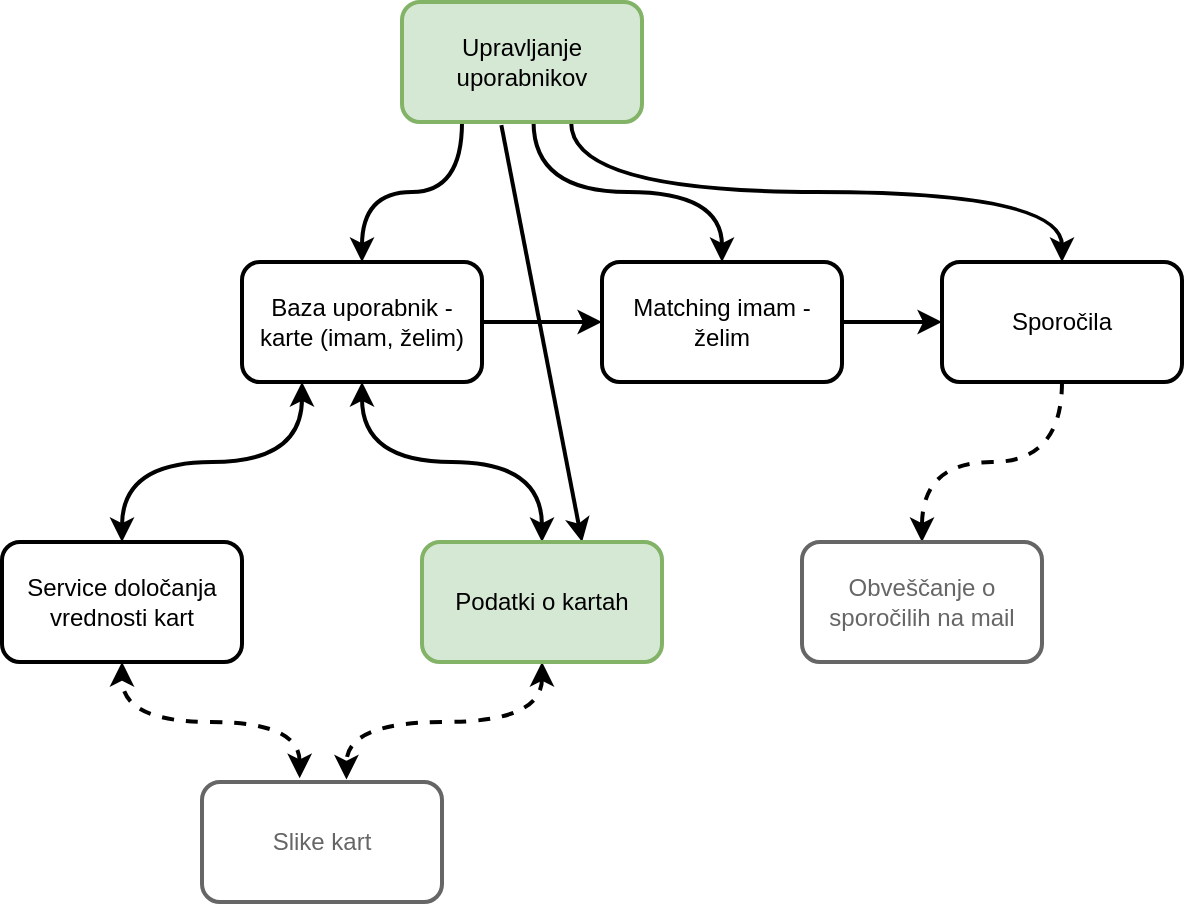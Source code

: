 <mxfile version="13.9.2" type="github">
  <diagram id="G09sYua1eB9s22Px_hje" name="Page-1">
    <mxGraphModel dx="1422" dy="796" grid="1" gridSize="10" guides="1" tooltips="1" connect="1" arrows="1" fold="1" page="1" pageScale="1" pageWidth="827" pageHeight="1169" math="0" shadow="0">
      <root>
        <mxCell id="0" />
        <mxCell id="1" parent="0" />
        <mxCell id="_5K8WuH-TR4IDPXa7d1b-11" style="edgeStyle=orthogonalEdgeStyle;curved=1;rounded=0;orthogonalLoop=1;jettySize=auto;html=1;exitX=0.5;exitY=0;exitDx=0;exitDy=0;entryX=0.25;entryY=1;entryDx=0;entryDy=0;startArrow=classic;startFill=1;fontColor=#666666;strokeWidth=2;" parent="1" source="x70o4VMEUT4BFZt0m60u-3" target="_5K8WuH-TR4IDPXa7d1b-3" edge="1">
          <mxGeometry relative="1" as="geometry" />
        </mxCell>
        <mxCell id="x70o4VMEUT4BFZt0m60u-3" value="&lt;span&gt;Service določanja vrednosti kart&lt;/span&gt;" style="rounded=1;whiteSpace=wrap;html=1;strokeWidth=2;" parent="1" vertex="1">
          <mxGeometry x="40" y="310" width="120" height="60" as="geometry" />
        </mxCell>
        <mxCell id="_5K8WuH-TR4IDPXa7d1b-7" style="edgeStyle=orthogonalEdgeStyle;curved=1;rounded=0;orthogonalLoop=1;jettySize=auto;html=1;fontColor=#666666;entryX=0.5;entryY=0;entryDx=0;entryDy=0;exitX=0.705;exitY=1.007;exitDx=0;exitDy=0;exitPerimeter=0;strokeWidth=2;" parent="1" source="x70o4VMEUT4BFZt0m60u-4" target="_5K8WuH-TR4IDPXa7d1b-1" edge="1">
          <mxGeometry relative="1" as="geometry">
            <mxPoint x="570" y="160" as="targetPoint" />
          </mxGeometry>
        </mxCell>
        <mxCell id="_5K8WuH-TR4IDPXa7d1b-16" style="edgeStyle=orthogonalEdgeStyle;curved=1;rounded=0;orthogonalLoop=1;jettySize=auto;html=1;exitX=0.548;exitY=0.998;exitDx=0;exitDy=0;entryX=0.5;entryY=0;entryDx=0;entryDy=0;startArrow=none;startFill=0;fontColor=#666666;exitPerimeter=0;strokeWidth=2;" parent="1" source="x70o4VMEUT4BFZt0m60u-4" target="_5K8WuH-TR4IDPXa7d1b-6" edge="1">
          <mxGeometry relative="1" as="geometry" />
        </mxCell>
        <mxCell id="_5K8WuH-TR4IDPXa7d1b-17" style="edgeStyle=orthogonalEdgeStyle;curved=1;rounded=0;orthogonalLoop=1;jettySize=auto;html=1;entryX=0.5;entryY=0;entryDx=0;entryDy=0;startArrow=none;startFill=0;fontColor=#666666;exitX=0.25;exitY=1;exitDx=0;exitDy=0;strokeWidth=2;" parent="1" source="x70o4VMEUT4BFZt0m60u-4" target="_5K8WuH-TR4IDPXa7d1b-3" edge="1">
          <mxGeometry relative="1" as="geometry" />
        </mxCell>
        <mxCell id="TPeeW8zTjDUNvr2eRWPr-2" style="rounded=0;orthogonalLoop=1;jettySize=auto;html=1;exitX=0.414;exitY=1.026;exitDx=0;exitDy=0;entryX=0.667;entryY=0;entryDx=0;entryDy=0;entryPerimeter=0;exitPerimeter=0;strokeWidth=2;" edge="1" parent="1" source="x70o4VMEUT4BFZt0m60u-4" target="_5K8WuH-TR4IDPXa7d1b-2">
          <mxGeometry relative="1" as="geometry" />
        </mxCell>
        <mxCell id="x70o4VMEUT4BFZt0m60u-4" value="Upravljanje uporabnikov" style="rounded=1;whiteSpace=wrap;html=1;fillColor=#d5e8d4;strokeColor=#82b366;strokeWidth=2;" parent="1" vertex="1">
          <mxGeometry x="240" y="40" width="120" height="60" as="geometry" />
        </mxCell>
        <mxCell id="_5K8WuH-TR4IDPXa7d1b-8" style="edgeStyle=orthogonalEdgeStyle;curved=1;rounded=0;orthogonalLoop=1;jettySize=auto;html=1;fontColor=#666666;dashed=1;strokeWidth=2;" parent="1" source="_5K8WuH-TR4IDPXa7d1b-1" target="_5K8WuH-TR4IDPXa7d1b-5" edge="1">
          <mxGeometry relative="1" as="geometry" />
        </mxCell>
        <mxCell id="_5K8WuH-TR4IDPXa7d1b-1" value="Sporočila" style="rounded=1;whiteSpace=wrap;html=1;strokeWidth=2;" parent="1" vertex="1">
          <mxGeometry x="510" y="170" width="120" height="60" as="geometry" />
        </mxCell>
        <mxCell id="_5K8WuH-TR4IDPXa7d1b-12" style="edgeStyle=orthogonalEdgeStyle;curved=1;rounded=0;orthogonalLoop=1;jettySize=auto;html=1;entryX=0.5;entryY=1;entryDx=0;entryDy=0;startArrow=classic;startFill=1;fontColor=#666666;strokeWidth=2;" parent="1" source="_5K8WuH-TR4IDPXa7d1b-2" target="_5K8WuH-TR4IDPXa7d1b-3" edge="1">
          <mxGeometry relative="1" as="geometry" />
        </mxCell>
        <mxCell id="_5K8WuH-TR4IDPXa7d1b-14" style="edgeStyle=orthogonalEdgeStyle;curved=1;rounded=0;orthogonalLoop=1;jettySize=auto;html=1;entryX=0.602;entryY=-0.021;entryDx=0;entryDy=0;entryPerimeter=0;startArrow=classic;startFill=1;fontColor=#666666;dashed=1;strokeWidth=2;" parent="1" source="_5K8WuH-TR4IDPXa7d1b-2" target="_5K8WuH-TR4IDPXa7d1b-4" edge="1">
          <mxGeometry relative="1" as="geometry" />
        </mxCell>
        <mxCell id="_5K8WuH-TR4IDPXa7d1b-2" value="Podatki o kartah" style="rounded=1;whiteSpace=wrap;html=1;fillColor=#d5e8d4;strokeColor=#82b366;strokeWidth=2;" parent="1" vertex="1">
          <mxGeometry x="250" y="310" width="120" height="60" as="geometry" />
        </mxCell>
        <mxCell id="_5K8WuH-TR4IDPXa7d1b-18" style="edgeStyle=orthogonalEdgeStyle;curved=1;rounded=0;orthogonalLoop=1;jettySize=auto;html=1;exitX=1;exitY=0.5;exitDx=0;exitDy=0;entryX=0;entryY=0.5;entryDx=0;entryDy=0;startArrow=none;startFill=0;fontColor=#666666;strokeWidth=2;" parent="1" source="_5K8WuH-TR4IDPXa7d1b-3" target="_5K8WuH-TR4IDPXa7d1b-6" edge="1">
          <mxGeometry relative="1" as="geometry" />
        </mxCell>
        <mxCell id="_5K8WuH-TR4IDPXa7d1b-3" value="Baza uporabnik - karte (imam, želim)" style="rounded=1;whiteSpace=wrap;html=1;strokeWidth=2;" parent="1" vertex="1">
          <mxGeometry x="160" y="170" width="120" height="60" as="geometry" />
        </mxCell>
        <mxCell id="_5K8WuH-TR4IDPXa7d1b-13" style="edgeStyle=orthogonalEdgeStyle;curved=1;rounded=0;orthogonalLoop=1;jettySize=auto;html=1;entryX=0.5;entryY=1;entryDx=0;entryDy=0;startArrow=classic;startFill=1;fontColor=#666666;exitX=0.407;exitY=-0.031;exitDx=0;exitDy=0;exitPerimeter=0;dashed=1;strokeWidth=2;" parent="1" source="_5K8WuH-TR4IDPXa7d1b-4" target="x70o4VMEUT4BFZt0m60u-3" edge="1">
          <mxGeometry relative="1" as="geometry" />
        </mxCell>
        <mxCell id="_5K8WuH-TR4IDPXa7d1b-4" value="Slike kart" style="rounded=1;whiteSpace=wrap;html=1;strokeColor=#666666;fontColor=#666666;strokeWidth=2;" parent="1" vertex="1">
          <mxGeometry x="140" y="430" width="120" height="60" as="geometry" />
        </mxCell>
        <mxCell id="_5K8WuH-TR4IDPXa7d1b-5" value="Obveščanje o sporočilih na mail" style="rounded=1;whiteSpace=wrap;html=1;strokeColor=#666666;fontColor=#666666;strokeWidth=2;" parent="1" vertex="1">
          <mxGeometry x="440" y="310" width="120" height="60" as="geometry" />
        </mxCell>
        <mxCell id="_5K8WuH-TR4IDPXa7d1b-15" style="edgeStyle=orthogonalEdgeStyle;curved=1;rounded=0;orthogonalLoop=1;jettySize=auto;html=1;entryX=0;entryY=0.5;entryDx=0;entryDy=0;startArrow=none;startFill=0;fontColor=#666666;strokeWidth=2;" parent="1" source="_5K8WuH-TR4IDPXa7d1b-6" target="_5K8WuH-TR4IDPXa7d1b-1" edge="1">
          <mxGeometry relative="1" as="geometry" />
        </mxCell>
        <mxCell id="_5K8WuH-TR4IDPXa7d1b-6" value="Matching imam - želim" style="rounded=1;whiteSpace=wrap;html=1;strokeWidth=2;" parent="1" vertex="1">
          <mxGeometry x="340" y="170" width="120" height="60" as="geometry" />
        </mxCell>
      </root>
    </mxGraphModel>
  </diagram>
</mxfile>
